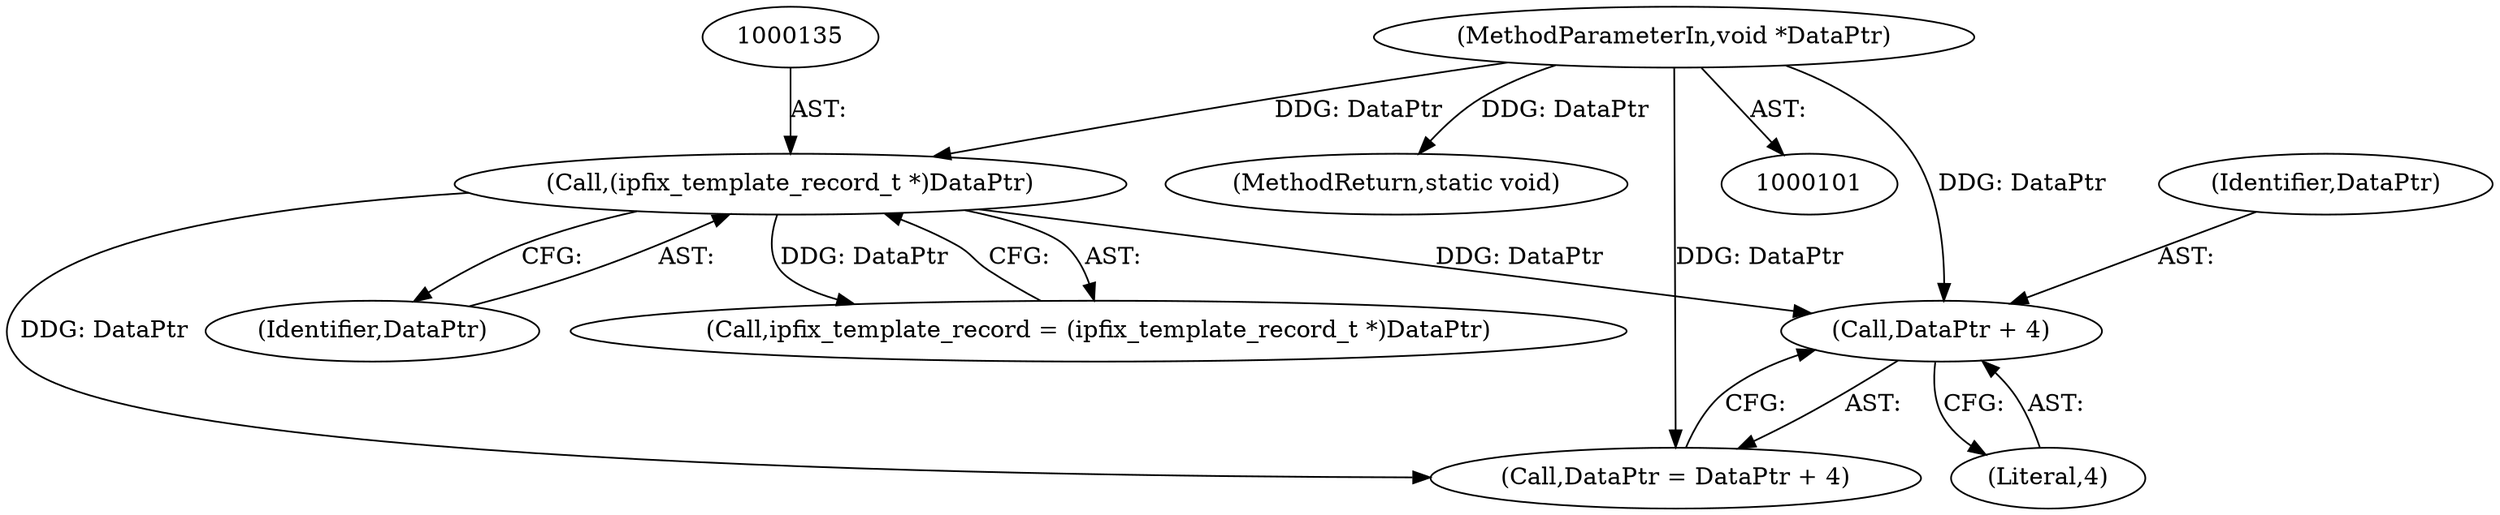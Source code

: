 digraph "0_nfdump_3b006ededaf351f1723aea6c727c9edd1b1fff9b_0@pointer" {
"1000163" [label="(Call,DataPtr + 4)"];
"1000134" [label="(Call,(ipfix_template_record_t *)DataPtr)"];
"1000103" [label="(MethodParameterIn,void *DataPtr)"];
"1000136" [label="(Identifier,DataPtr)"];
"1000134" [label="(Call,(ipfix_template_record_t *)DataPtr)"];
"1000164" [label="(Identifier,DataPtr)"];
"1000165" [label="(Literal,4)"];
"1000163" [label="(Call,DataPtr + 4)"];
"1000177" [label="(MethodReturn,static void)"];
"1000132" [label="(Call,ipfix_template_record = (ipfix_template_record_t *)DataPtr)"];
"1000103" [label="(MethodParameterIn,void *DataPtr)"];
"1000161" [label="(Call,DataPtr = DataPtr + 4)"];
"1000163" -> "1000161"  [label="AST: "];
"1000163" -> "1000165"  [label="CFG: "];
"1000164" -> "1000163"  [label="AST: "];
"1000165" -> "1000163"  [label="AST: "];
"1000161" -> "1000163"  [label="CFG: "];
"1000134" -> "1000163"  [label="DDG: DataPtr"];
"1000103" -> "1000163"  [label="DDG: DataPtr"];
"1000134" -> "1000132"  [label="AST: "];
"1000134" -> "1000136"  [label="CFG: "];
"1000135" -> "1000134"  [label="AST: "];
"1000136" -> "1000134"  [label="AST: "];
"1000132" -> "1000134"  [label="CFG: "];
"1000134" -> "1000132"  [label="DDG: DataPtr"];
"1000103" -> "1000134"  [label="DDG: DataPtr"];
"1000134" -> "1000161"  [label="DDG: DataPtr"];
"1000103" -> "1000101"  [label="AST: "];
"1000103" -> "1000177"  [label="DDG: DataPtr"];
"1000103" -> "1000161"  [label="DDG: DataPtr"];
}
